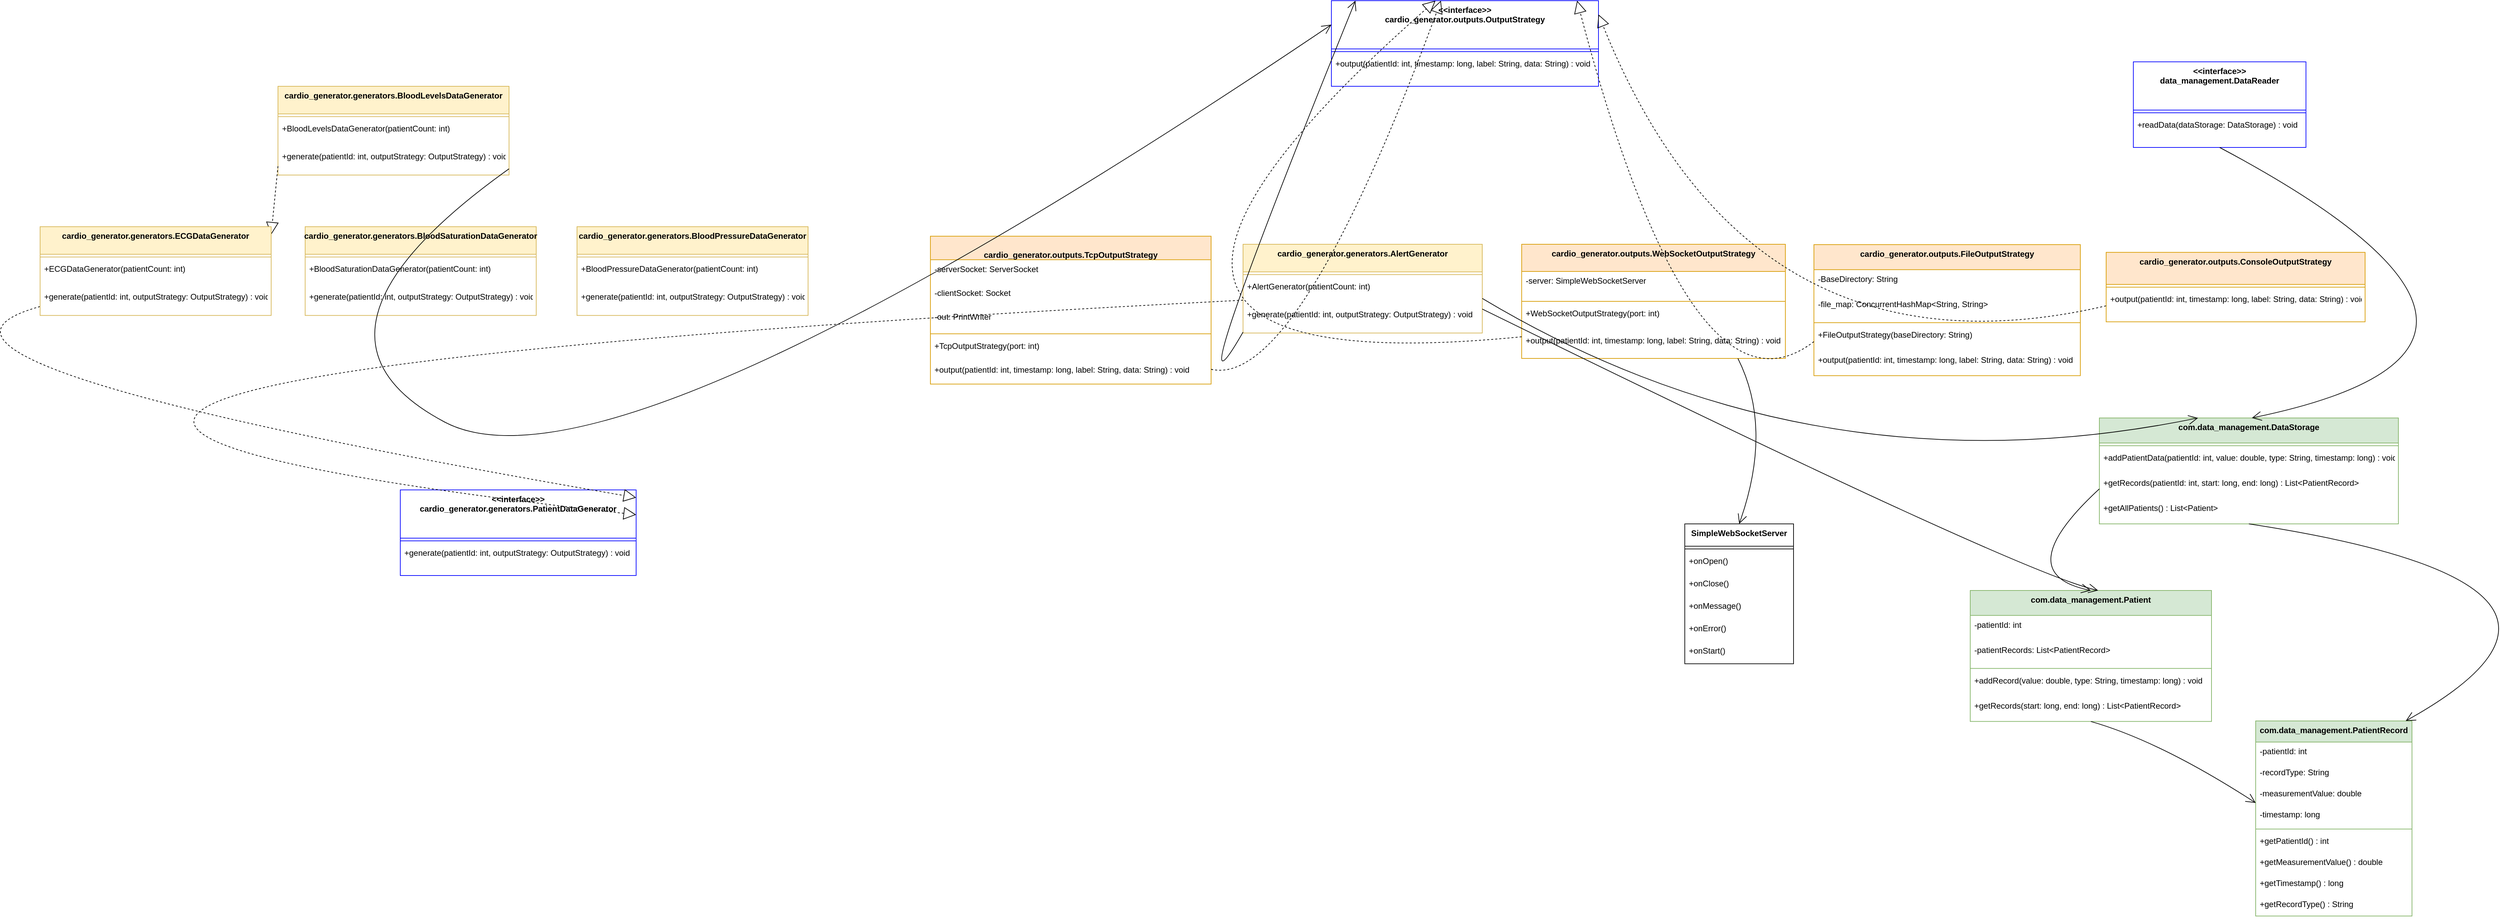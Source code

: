 <mxfile version="26.2.12">
  <diagram name="Pagina-1" id="zcSUiu2_fE6k25y4H4vx">
    <mxGraphModel dx="-1255" dy="2170" grid="1" gridSize="10" guides="1" tooltips="1" connect="1" arrows="1" fold="1" page="1" pageScale="1" pageWidth="827" pageHeight="1169" math="0" shadow="0">
      <root>
        <mxCell id="0" />
        <mxCell id="1" parent="0" />
        <mxCell id="cYGJnqL3JpfNk21TXVrd-518" value="&lt;&lt;interface&gt;&gt;&#xa;cardio_generator.generators.PatientDataGenerator" style="swimlane;fontStyle=1;align=center;verticalAlign=top;childLayout=stackLayout;horizontal=1;startSize=71.0;horizontalStack=0;resizeParent=1;resizeParentMax=0;resizeLast=0;collapsible=0;marginBottom=0;strokeColor=#0000FF;" vertex="1" parent="1">
          <mxGeometry x="3150" y="410" width="347" height="126.0" as="geometry" />
        </mxCell>
        <mxCell id="cYGJnqL3JpfNk21TXVrd-519" style="line;strokeWidth=1;fillColor=none;align=left;verticalAlign=middle;spacingTop=-1;spacingLeft=3;spacingRight=3;rotatable=0;labelPosition=right;points=[];portConstraint=eastwest;strokeColor=inherit;" vertex="1" parent="cYGJnqL3JpfNk21TXVrd-518">
          <mxGeometry y="71.0" width="347" height="8" as="geometry" />
        </mxCell>
        <mxCell id="cYGJnqL3JpfNk21TXVrd-520" value="+generate(patientId: int, outputStrategy: OutputStrategy) : void" style="text;strokeColor=none;fillColor=none;align=left;verticalAlign=top;spacingLeft=4;spacingRight=4;overflow=hidden;rotatable=0;points=[[0,0.5],[1,0.5]];portConstraint=eastwest;" vertex="1" parent="cYGJnqL3JpfNk21TXVrd-518">
          <mxGeometry y="79.0" width="347" height="47" as="geometry" />
        </mxCell>
        <mxCell id="cYGJnqL3JpfNk21TXVrd-521" value="&lt;&lt;interface&gt;&gt;&#xa;cardio_generator.outputs.OutputStrategy" style="swimlane;fontStyle=1;align=center;verticalAlign=top;childLayout=stackLayout;horizontal=1;startSize=71.0;horizontalStack=0;resizeParent=1;resizeParentMax=0;resizeLast=0;collapsible=0;marginBottom=0;strokeColor=#0000FF;" vertex="1" parent="1">
          <mxGeometry x="4520" y="-310" width="393" height="126.0" as="geometry" />
        </mxCell>
        <mxCell id="cYGJnqL3JpfNk21TXVrd-522" style="line;strokeWidth=1;fillColor=none;align=left;verticalAlign=middle;spacingTop=-1;spacingLeft=3;spacingRight=3;rotatable=0;labelPosition=right;points=[];portConstraint=eastwest;strokeColor=inherit;" vertex="1" parent="cYGJnqL3JpfNk21TXVrd-521">
          <mxGeometry y="71.0" width="393" height="8" as="geometry" />
        </mxCell>
        <mxCell id="cYGJnqL3JpfNk21TXVrd-523" value="+output(patientId: int, timestamp: long, label: String, data: String) : void" style="text;strokeColor=none;fillColor=none;align=left;verticalAlign=top;spacingLeft=4;spacingRight=4;overflow=hidden;rotatable=0;points=[[0,0.5],[1,0.5]];portConstraint=eastwest;" vertex="1" parent="cYGJnqL3JpfNk21TXVrd-521">
          <mxGeometry y="79.0" width="393" height="47" as="geometry" />
        </mxCell>
        <mxCell id="cYGJnqL3JpfNk21TXVrd-524" value="&lt;&lt;interface&gt;&gt;&#xa;data_management.DataReader" style="swimlane;fontStyle=1;align=center;verticalAlign=top;childLayout=stackLayout;horizontal=1;startSize=71.0;horizontalStack=0;resizeParent=1;resizeParentMax=0;resizeLast=0;collapsible=0;marginBottom=0;strokeColor=#0000FF;" vertex="1" parent="1">
          <mxGeometry x="5700" y="-220.0" width="254" height="126.0" as="geometry" />
        </mxCell>
        <mxCell id="cYGJnqL3JpfNk21TXVrd-525" style="line;strokeWidth=1;fillColor=none;align=left;verticalAlign=middle;spacingTop=-1;spacingLeft=3;spacingRight=3;rotatable=0;labelPosition=right;points=[];portConstraint=eastwest;strokeColor=inherit;" vertex="1" parent="cYGJnqL3JpfNk21TXVrd-524">
          <mxGeometry y="71.0" width="254" height="8" as="geometry" />
        </mxCell>
        <mxCell id="cYGJnqL3JpfNk21TXVrd-526" value="+readData(dataStorage: DataStorage) : void" style="text;strokeColor=none;fillColor=none;align=left;verticalAlign=top;spacingLeft=4;spacingRight=4;overflow=hidden;rotatable=0;points=[[0,0.5],[1,0.5]];portConstraint=eastwest;" vertex="1" parent="cYGJnqL3JpfNk21TXVrd-524">
          <mxGeometry y="79.0" width="254" height="47" as="geometry" />
        </mxCell>
        <mxCell id="cYGJnqL3JpfNk21TXVrd-527" value="cardio_generator.generators.AlertGenerator" style="swimlane;fontStyle=1;align=center;verticalAlign=top;childLayout=stackLayout;horizontal=1;startSize=40.571;horizontalStack=0;resizeParent=1;resizeParentMax=0;resizeLast=0;collapsible=0;marginBottom=0;fillColor=#fff2cc;strokeColor=#d6b656;" vertex="1" parent="1">
          <mxGeometry x="4390" y="48.53" width="352" height="130.571" as="geometry" />
        </mxCell>
        <mxCell id="cYGJnqL3JpfNk21TXVrd-528" style="line;strokeWidth=1;fillColor=none;align=left;verticalAlign=middle;spacingTop=-1;spacingLeft=3;spacingRight=3;rotatable=0;labelPosition=right;points=[];portConstraint=eastwest;strokeColor=inherit;" vertex="1" parent="cYGJnqL3JpfNk21TXVrd-527">
          <mxGeometry y="40.571" width="352" height="8" as="geometry" />
        </mxCell>
        <mxCell id="cYGJnqL3JpfNk21TXVrd-529" value="+AlertGenerator(patientCount: int)" style="text;strokeColor=none;fillColor=none;align=left;verticalAlign=top;spacingLeft=4;spacingRight=4;overflow=hidden;rotatable=0;points=[[0,0.5],[1,0.5]];portConstraint=eastwest;" vertex="1" parent="cYGJnqL3JpfNk21TXVrd-527">
          <mxGeometry y="48.571" width="352" height="41" as="geometry" />
        </mxCell>
        <mxCell id="cYGJnqL3JpfNk21TXVrd-530" value="+generate(patientId: int, outputStrategy: OutputStrategy) : void" style="text;strokeColor=none;fillColor=none;align=left;verticalAlign=top;spacingLeft=4;spacingRight=4;overflow=hidden;rotatable=0;points=[[0,0.5],[1,0.5]];portConstraint=eastwest;" vertex="1" parent="cYGJnqL3JpfNk21TXVrd-527">
          <mxGeometry y="89.571" width="352" height="41" as="geometry" />
        </mxCell>
        <mxCell id="cYGJnqL3JpfNk21TXVrd-531" value="cardio_generator.generators.BloodPressureDataGenerator" style="swimlane;fontStyle=1;align=center;verticalAlign=top;childLayout=stackLayout;horizontal=1;startSize=40.571;horizontalStack=0;resizeParent=1;resizeParentMax=0;resizeLast=0;collapsible=0;marginBottom=0;fillColor=#fff2cc;strokeColor=#d6b656;" vertex="1" parent="1">
          <mxGeometry x="3410" y="22.63" width="340" height="130.571" as="geometry" />
        </mxCell>
        <mxCell id="cYGJnqL3JpfNk21TXVrd-532" style="line;strokeWidth=1;fillColor=none;align=left;verticalAlign=middle;spacingTop=-1;spacingLeft=3;spacingRight=3;rotatable=0;labelPosition=right;points=[];portConstraint=eastwest;strokeColor=inherit;" vertex="1" parent="cYGJnqL3JpfNk21TXVrd-531">
          <mxGeometry y="40.571" width="340" height="8" as="geometry" />
        </mxCell>
        <mxCell id="cYGJnqL3JpfNk21TXVrd-533" value="+BloodPressureDataGenerator(patientCount: int)" style="text;strokeColor=none;fillColor=none;align=left;verticalAlign=top;spacingLeft=4;spacingRight=4;overflow=hidden;rotatable=0;points=[[0,0.5],[1,0.5]];portConstraint=eastwest;" vertex="1" parent="cYGJnqL3JpfNk21TXVrd-531">
          <mxGeometry y="48.571" width="340" height="41" as="geometry" />
        </mxCell>
        <mxCell id="cYGJnqL3JpfNk21TXVrd-534" value="+generate(patientId: int, outputStrategy: OutputStrategy) : void" style="text;strokeColor=none;fillColor=none;align=left;verticalAlign=top;spacingLeft=4;spacingRight=4;overflow=hidden;rotatable=0;points=[[0,0.5],[1,0.5]];portConstraint=eastwest;" vertex="1" parent="cYGJnqL3JpfNk21TXVrd-531">
          <mxGeometry y="89.571" width="340" height="41" as="geometry" />
        </mxCell>
        <mxCell id="cYGJnqL3JpfNk21TXVrd-535" value="cardio_generator.generators.BloodLevelsDataGenerator" style="swimlane;fontStyle=1;align=center;verticalAlign=top;childLayout=stackLayout;horizontal=1;startSize=40.571;horizontalStack=0;resizeParent=1;resizeParentMax=0;resizeLast=0;collapsible=0;marginBottom=0;fillColor=#fff2cc;strokeColor=#d6b656;" vertex="1" parent="1">
          <mxGeometry x="2970" y="-184" width="340" height="130.571" as="geometry" />
        </mxCell>
        <mxCell id="cYGJnqL3JpfNk21TXVrd-536" style="line;strokeWidth=1;fillColor=none;align=left;verticalAlign=middle;spacingTop=-1;spacingLeft=3;spacingRight=3;rotatable=0;labelPosition=right;points=[];portConstraint=eastwest;strokeColor=inherit;" vertex="1" parent="cYGJnqL3JpfNk21TXVrd-535">
          <mxGeometry y="40.571" width="340" height="8" as="geometry" />
        </mxCell>
        <mxCell id="cYGJnqL3JpfNk21TXVrd-537" value="+BloodLevelsDataGenerator(patientCount: int)" style="text;strokeColor=none;fillColor=none;align=left;verticalAlign=top;spacingLeft=4;spacingRight=4;overflow=hidden;rotatable=0;points=[[0,0.5],[1,0.5]];portConstraint=eastwest;" vertex="1" parent="cYGJnqL3JpfNk21TXVrd-535">
          <mxGeometry y="48.571" width="340" height="41" as="geometry" />
        </mxCell>
        <mxCell id="cYGJnqL3JpfNk21TXVrd-538" value="+generate(patientId: int, outputStrategy: OutputStrategy) : void" style="text;strokeColor=none;fillColor=none;align=left;verticalAlign=top;spacingLeft=4;spacingRight=4;overflow=hidden;rotatable=0;points=[[0,0.5],[1,0.5]];portConstraint=eastwest;" vertex="1" parent="cYGJnqL3JpfNk21TXVrd-535">
          <mxGeometry y="89.571" width="340" height="41" as="geometry" />
        </mxCell>
        <mxCell id="cYGJnqL3JpfNk21TXVrd-539" value="cardio_generator.generators.BloodSaturationDataGenerator" style="swimlane;fontStyle=1;align=center;verticalAlign=top;childLayout=stackLayout;horizontal=1;startSize=40.571;horizontalStack=0;resizeParent=1;resizeParentMax=0;resizeLast=0;collapsible=0;marginBottom=0;fillColor=#fff2cc;strokeColor=#d6b656;" vertex="1" parent="1">
          <mxGeometry x="3010" y="22.63" width="340" height="130.571" as="geometry" />
        </mxCell>
        <mxCell id="cYGJnqL3JpfNk21TXVrd-540" style="line;strokeWidth=1;fillColor=none;align=left;verticalAlign=middle;spacingTop=-1;spacingLeft=3;spacingRight=3;rotatable=0;labelPosition=right;points=[];portConstraint=eastwest;strokeColor=inherit;" vertex="1" parent="cYGJnqL3JpfNk21TXVrd-539">
          <mxGeometry y="40.571" width="340" height="8" as="geometry" />
        </mxCell>
        <mxCell id="cYGJnqL3JpfNk21TXVrd-541" value="+BloodSaturationDataGenerator(patientCount: int)" style="text;strokeColor=none;fillColor=none;align=left;verticalAlign=top;spacingLeft=4;spacingRight=4;overflow=hidden;rotatable=0;points=[[0,0.5],[1,0.5]];portConstraint=eastwest;" vertex="1" parent="cYGJnqL3JpfNk21TXVrd-539">
          <mxGeometry y="48.571" width="340" height="41" as="geometry" />
        </mxCell>
        <mxCell id="cYGJnqL3JpfNk21TXVrd-542" value="+generate(patientId: int, outputStrategy: OutputStrategy) : void" style="text;strokeColor=none;fillColor=none;align=left;verticalAlign=top;spacingLeft=4;spacingRight=4;overflow=hidden;rotatable=0;points=[[0,0.5],[1,0.5]];portConstraint=eastwest;" vertex="1" parent="cYGJnqL3JpfNk21TXVrd-539">
          <mxGeometry y="89.571" width="340" height="41" as="geometry" />
        </mxCell>
        <mxCell id="cYGJnqL3JpfNk21TXVrd-547" value="cardio_generator.outputs.ConsoleOutputStrategy" style="swimlane;fontStyle=1;align=center;verticalAlign=top;childLayout=stackLayout;horizontal=1;startSize=47.2;horizontalStack=0;resizeParent=1;resizeParentMax=0;resizeLast=0;collapsible=0;marginBottom=0;fillColor=#ffe6cc;strokeColor=#d79b00;" vertex="1" parent="1">
          <mxGeometry x="5660" y="60.37" width="381" height="102.2" as="geometry" />
        </mxCell>
        <mxCell id="cYGJnqL3JpfNk21TXVrd-548" style="line;strokeWidth=1;fillColor=none;align=left;verticalAlign=middle;spacingTop=-1;spacingLeft=3;spacingRight=3;rotatable=0;labelPosition=right;points=[];portConstraint=eastwest;strokeColor=inherit;" vertex="1" parent="cYGJnqL3JpfNk21TXVrd-547">
          <mxGeometry y="47.2" width="381" height="8" as="geometry" />
        </mxCell>
        <mxCell id="cYGJnqL3JpfNk21TXVrd-549" value="+output(patientId: int, timestamp: long, label: String, data: String) : void" style="text;strokeColor=none;fillColor=none;align=left;verticalAlign=top;spacingLeft=4;spacingRight=4;overflow=hidden;rotatable=0;points=[[0,0.5],[1,0.5]];portConstraint=eastwest;" vertex="1" parent="cYGJnqL3JpfNk21TXVrd-547">
          <mxGeometry y="55.2" width="381" height="47" as="geometry" />
        </mxCell>
        <mxCell id="cYGJnqL3JpfNk21TXVrd-550" value="cardio_generator.outputs.FileOutputStrategy" style="swimlane;fontStyle=1;align=center;verticalAlign=top;childLayout=stackLayout;horizontal=1;startSize=36.8;horizontalStack=0;resizeParent=1;resizeParentMax=0;resizeLast=0;collapsible=0;marginBottom=0;fillColor=#ffe6cc;strokeColor=#d79b00;" vertex="1" parent="1">
          <mxGeometry x="5230" y="49.06" width="392" height="192.8" as="geometry" />
        </mxCell>
        <mxCell id="cYGJnqL3JpfNk21TXVrd-551" value="-BaseDirectory: String" style="text;strokeColor=none;fillColor=none;align=left;verticalAlign=top;spacingLeft=4;spacingRight=4;overflow=hidden;rotatable=0;points=[[0,0.5],[1,0.5]];portConstraint=eastwest;" vertex="1" parent="cYGJnqL3JpfNk21TXVrd-550">
          <mxGeometry y="36.8" width="392" height="37" as="geometry" />
        </mxCell>
        <mxCell id="cYGJnqL3JpfNk21TXVrd-552" value="-file_map: ConcurrentHashMap&lt;String, String&gt;" style="text;strokeColor=none;fillColor=none;align=left;verticalAlign=top;spacingLeft=4;spacingRight=4;overflow=hidden;rotatable=0;points=[[0,0.5],[1,0.5]];portConstraint=eastwest;" vertex="1" parent="cYGJnqL3JpfNk21TXVrd-550">
          <mxGeometry y="73.8" width="392" height="37" as="geometry" />
        </mxCell>
        <mxCell id="cYGJnqL3JpfNk21TXVrd-553" style="line;strokeWidth=1;fillColor=none;align=left;verticalAlign=middle;spacingTop=-1;spacingLeft=3;spacingRight=3;rotatable=0;labelPosition=right;points=[];portConstraint=eastwest;strokeColor=inherit;" vertex="1" parent="cYGJnqL3JpfNk21TXVrd-550">
          <mxGeometry y="110.8" width="392" height="8" as="geometry" />
        </mxCell>
        <mxCell id="cYGJnqL3JpfNk21TXVrd-554" value="+FileOutputStrategy(baseDirectory: String)" style="text;strokeColor=none;fillColor=none;align=left;verticalAlign=top;spacingLeft=4;spacingRight=4;overflow=hidden;rotatable=0;points=[[0,0.5],[1,0.5]];portConstraint=eastwest;" vertex="1" parent="cYGJnqL3JpfNk21TXVrd-550">
          <mxGeometry y="118.8" width="392" height="37" as="geometry" />
        </mxCell>
        <mxCell id="cYGJnqL3JpfNk21TXVrd-555" value="+output(patientId: int, timestamp: long, label: String, data: String) : void" style="text;strokeColor=none;fillColor=none;align=left;verticalAlign=top;spacingLeft=4;spacingRight=4;overflow=hidden;rotatable=0;points=[[0,0.5],[1,0.5]];portConstraint=eastwest;" vertex="1" parent="cYGJnqL3JpfNk21TXVrd-550">
          <mxGeometry y="155.8" width="392" height="37" as="geometry" />
        </mxCell>
        <mxCell id="cYGJnqL3JpfNk21TXVrd-556" value="&#xa;cardio_generator.outputs.TcpOutputStrategy" style="swimlane;fontStyle=1;align=center;verticalAlign=top;childLayout=stackLayout;horizontal=1;startSize=34.667;horizontalStack=0;resizeParent=1;resizeParentMax=0;resizeLast=0;collapsible=0;marginBottom=0;fillColor=#ffe6cc;strokeColor=#d79b00;" vertex="1" parent="1">
          <mxGeometry x="3930" y="36.63" width="413" height="217.667" as="geometry" />
        </mxCell>
        <mxCell id="cYGJnqL3JpfNk21TXVrd-557" value="-serverSocket: ServerSocket" style="text;strokeColor=none;fillColor=none;align=left;verticalAlign=top;spacingLeft=4;spacingRight=4;overflow=hidden;rotatable=0;points=[[0,0.5],[1,0.5]];portConstraint=eastwest;" vertex="1" parent="cYGJnqL3JpfNk21TXVrd-556">
          <mxGeometry y="34.667" width="413" height="35" as="geometry" />
        </mxCell>
        <mxCell id="cYGJnqL3JpfNk21TXVrd-558" value="-clientSocket: Socket" style="text;strokeColor=none;fillColor=none;align=left;verticalAlign=top;spacingLeft=4;spacingRight=4;overflow=hidden;rotatable=0;points=[[0,0.5],[1,0.5]];portConstraint=eastwest;" vertex="1" parent="cYGJnqL3JpfNk21TXVrd-556">
          <mxGeometry y="69.667" width="413" height="35" as="geometry" />
        </mxCell>
        <mxCell id="cYGJnqL3JpfNk21TXVrd-559" value="-out: PrintWriter" style="text;strokeColor=none;fillColor=none;align=left;verticalAlign=top;spacingLeft=4;spacingRight=4;overflow=hidden;rotatable=0;points=[[0,0.5],[1,0.5]];portConstraint=eastwest;" vertex="1" parent="cYGJnqL3JpfNk21TXVrd-556">
          <mxGeometry y="104.667" width="413" height="35" as="geometry" />
        </mxCell>
        <mxCell id="cYGJnqL3JpfNk21TXVrd-560" style="line;strokeWidth=1;fillColor=none;align=left;verticalAlign=middle;spacingTop=-1;spacingLeft=3;spacingRight=3;rotatable=0;labelPosition=right;points=[];portConstraint=eastwest;strokeColor=inherit;" vertex="1" parent="cYGJnqL3JpfNk21TXVrd-556">
          <mxGeometry y="139.667" width="413" height="8" as="geometry" />
        </mxCell>
        <mxCell id="cYGJnqL3JpfNk21TXVrd-561" value="+TcpOutputStrategy(port: int)" style="text;strokeColor=none;fillColor=none;align=left;verticalAlign=top;spacingLeft=4;spacingRight=4;overflow=hidden;rotatable=0;points=[[0,0.5],[1,0.5]];portConstraint=eastwest;" vertex="1" parent="cYGJnqL3JpfNk21TXVrd-556">
          <mxGeometry y="147.667" width="413" height="35" as="geometry" />
        </mxCell>
        <mxCell id="cYGJnqL3JpfNk21TXVrd-562" value="+output(patientId: int, timestamp: long, label: String, data: String) : void" style="text;strokeColor=none;fillColor=none;align=left;verticalAlign=top;spacingLeft=4;spacingRight=4;overflow=hidden;rotatable=0;points=[[0,0.5],[1,0.5]];portConstraint=eastwest;" vertex="1" parent="cYGJnqL3JpfNk21TXVrd-556">
          <mxGeometry y="182.667" width="413" height="35" as="geometry" />
        </mxCell>
        <mxCell id="cYGJnqL3JpfNk21TXVrd-563" value="cardio_generator.outputs.WebSocketOutputStrategy" style="swimlane;fontStyle=1;align=center;verticalAlign=top;childLayout=stackLayout;horizontal=1;startSize=40.0;horizontalStack=0;resizeParent=1;resizeParentMax=0;resizeLast=0;collapsible=0;marginBottom=0;fillColor=#ffe6cc;strokeColor=#d79b00;" vertex="1" parent="1">
          <mxGeometry x="4800" y="48.53" width="388" height="168.0" as="geometry" />
        </mxCell>
        <mxCell id="cYGJnqL3JpfNk21TXVrd-564" value="-server: SimpleWebSocketServer" style="text;strokeColor=none;fillColor=none;align=left;verticalAlign=top;spacingLeft=4;spacingRight=4;overflow=hidden;rotatable=0;points=[[0,0.5],[1,0.5]];portConstraint=eastwest;" vertex="1" parent="cYGJnqL3JpfNk21TXVrd-563">
          <mxGeometry y="40.0" width="388" height="40" as="geometry" />
        </mxCell>
        <mxCell id="cYGJnqL3JpfNk21TXVrd-565" style="line;strokeWidth=1;fillColor=none;align=left;verticalAlign=middle;spacingTop=-1;spacingLeft=3;spacingRight=3;rotatable=0;labelPosition=right;points=[];portConstraint=eastwest;strokeColor=inherit;" vertex="1" parent="cYGJnqL3JpfNk21TXVrd-563">
          <mxGeometry y="80.0" width="388" height="8" as="geometry" />
        </mxCell>
        <mxCell id="cYGJnqL3JpfNk21TXVrd-566" value="+WebSocketOutputStrategy(port: int)" style="text;strokeColor=none;fillColor=none;align=left;verticalAlign=top;spacingLeft=4;spacingRight=4;overflow=hidden;rotatable=0;points=[[0,0.5],[1,0.5]];portConstraint=eastwest;" vertex="1" parent="cYGJnqL3JpfNk21TXVrd-563">
          <mxGeometry y="88.0" width="388" height="40" as="geometry" />
        </mxCell>
        <mxCell id="cYGJnqL3JpfNk21TXVrd-567" value="+output(patientId: int, timestamp: long, label: String, data: String) : void" style="text;strokeColor=none;fillColor=none;align=left;verticalAlign=top;spacingLeft=4;spacingRight=4;overflow=hidden;rotatable=0;points=[[0,0.5],[1,0.5]];portConstraint=eastwest;" vertex="1" parent="cYGJnqL3JpfNk21TXVrd-563">
          <mxGeometry y="128.0" width="388" height="40" as="geometry" />
        </mxCell>
        <mxCell id="cYGJnqL3JpfNk21TXVrd-568" value="SimpleWebSocketServer" style="swimlane;fontStyle=1;align=center;verticalAlign=top;childLayout=stackLayout;horizontal=1;startSize=32.923;horizontalStack=0;resizeParent=1;resizeParentMax=0;resizeLast=0;collapsible=0;marginBottom=0;" vertex="1" parent="1">
          <mxGeometry x="5040" y="460" width="160" height="205.923" as="geometry" />
        </mxCell>
        <mxCell id="cYGJnqL3JpfNk21TXVrd-569" style="line;strokeWidth=1;fillColor=none;align=left;verticalAlign=middle;spacingTop=-1;spacingLeft=3;spacingRight=3;rotatable=0;labelPosition=right;points=[];portConstraint=eastwest;strokeColor=inherit;" vertex="1" parent="cYGJnqL3JpfNk21TXVrd-568">
          <mxGeometry y="32.923" width="160" height="8" as="geometry" />
        </mxCell>
        <mxCell id="cYGJnqL3JpfNk21TXVrd-570" value="+onOpen()" style="text;strokeColor=none;fillColor=none;align=left;verticalAlign=top;spacingLeft=4;spacingRight=4;overflow=hidden;rotatable=0;points=[[0,0.5],[1,0.5]];portConstraint=eastwest;" vertex="1" parent="cYGJnqL3JpfNk21TXVrd-568">
          <mxGeometry y="40.923" width="160" height="33" as="geometry" />
        </mxCell>
        <mxCell id="cYGJnqL3JpfNk21TXVrd-571" value="+onClose()" style="text;strokeColor=none;fillColor=none;align=left;verticalAlign=top;spacingLeft=4;spacingRight=4;overflow=hidden;rotatable=0;points=[[0,0.5],[1,0.5]];portConstraint=eastwest;" vertex="1" parent="cYGJnqL3JpfNk21TXVrd-568">
          <mxGeometry y="73.923" width="160" height="33" as="geometry" />
        </mxCell>
        <mxCell id="cYGJnqL3JpfNk21TXVrd-572" value="+onMessage()" style="text;strokeColor=none;fillColor=none;align=left;verticalAlign=top;spacingLeft=4;spacingRight=4;overflow=hidden;rotatable=0;points=[[0,0.5],[1,0.5]];portConstraint=eastwest;" vertex="1" parent="cYGJnqL3JpfNk21TXVrd-568">
          <mxGeometry y="106.923" width="160" height="33" as="geometry" />
        </mxCell>
        <mxCell id="cYGJnqL3JpfNk21TXVrd-573" value="+onError()" style="text;strokeColor=none;fillColor=none;align=left;verticalAlign=top;spacingLeft=4;spacingRight=4;overflow=hidden;rotatable=0;points=[[0,0.5],[1,0.5]];portConstraint=eastwest;" vertex="1" parent="cYGJnqL3JpfNk21TXVrd-568">
          <mxGeometry y="139.923" width="160" height="33" as="geometry" />
        </mxCell>
        <mxCell id="cYGJnqL3JpfNk21TXVrd-574" value="+onStart()" style="text;strokeColor=none;fillColor=none;align=left;verticalAlign=top;spacingLeft=4;spacingRight=4;overflow=hidden;rotatable=0;points=[[0,0.5],[1,0.5]];portConstraint=eastwest;" vertex="1" parent="cYGJnqL3JpfNk21TXVrd-568">
          <mxGeometry y="172.923" width="160" height="33" as="geometry" />
        </mxCell>
        <mxCell id="cYGJnqL3JpfNk21TXVrd-575" value="com.data_management.DataStorage" style="swimlane;fontStyle=1;align=center;verticalAlign=top;childLayout=stackLayout;horizontal=1;startSize=36.889;horizontalStack=0;resizeParent=1;resizeParentMax=0;resizeLast=0;collapsible=0;marginBottom=0;fillColor=#d5e8d4;strokeColor=#82b366;" vertex="1" parent="1">
          <mxGeometry x="5650" y="304.11" width="440" height="155.889" as="geometry" />
        </mxCell>
        <mxCell id="cYGJnqL3JpfNk21TXVrd-576" style="line;strokeWidth=1;fillColor=none;align=left;verticalAlign=middle;spacingTop=-1;spacingLeft=3;spacingRight=3;rotatable=0;labelPosition=right;points=[];portConstraint=eastwest;strokeColor=inherit;" vertex="1" parent="cYGJnqL3JpfNk21TXVrd-575">
          <mxGeometry y="36.889" width="440" height="8" as="geometry" />
        </mxCell>
        <mxCell id="cYGJnqL3JpfNk21TXVrd-577" value="+addPatientData(patientId: int, value: double, type: String, timestamp: long) : void" style="text;strokeColor=none;fillColor=none;align=left;verticalAlign=top;spacingLeft=4;spacingRight=4;overflow=hidden;rotatable=0;points=[[0,0.5],[1,0.5]];portConstraint=eastwest;" vertex="1" parent="cYGJnqL3JpfNk21TXVrd-575">
          <mxGeometry y="44.889" width="440" height="37" as="geometry" />
        </mxCell>
        <mxCell id="cYGJnqL3JpfNk21TXVrd-578" value="+getRecords(patientId: int, start: long, end: long) : List&lt;PatientRecord&gt;" style="text;strokeColor=none;fillColor=none;align=left;verticalAlign=top;spacingLeft=4;spacingRight=4;overflow=hidden;rotatable=0;points=[[0,0.5],[1,0.5]];portConstraint=eastwest;" vertex="1" parent="cYGJnqL3JpfNk21TXVrd-575">
          <mxGeometry y="81.889" width="440" height="37" as="geometry" />
        </mxCell>
        <mxCell id="cYGJnqL3JpfNk21TXVrd-579" value="+getAllPatients() : List&lt;Patient&gt;" style="text;strokeColor=none;fillColor=none;align=left;verticalAlign=top;spacingLeft=4;spacingRight=4;overflow=hidden;rotatable=0;points=[[0,0.5],[1,0.5]];portConstraint=eastwest;" vertex="1" parent="cYGJnqL3JpfNk21TXVrd-575">
          <mxGeometry y="118.889" width="440" height="37" as="geometry" />
        </mxCell>
        <mxCell id="cYGJnqL3JpfNk21TXVrd-580" value="com.data_management.Patient" style="swimlane;fontStyle=1;align=center;verticalAlign=top;childLayout=stackLayout;horizontal=1;startSize=36.8;horizontalStack=0;resizeParent=1;resizeParentMax=0;resizeLast=0;collapsible=0;marginBottom=0;fillColor=#d5e8d4;strokeColor=#82b366;" vertex="1" parent="1">
          <mxGeometry x="5460" y="558" width="355" height="192.8" as="geometry" />
        </mxCell>
        <mxCell id="cYGJnqL3JpfNk21TXVrd-581" value="-patientId: int" style="text;strokeColor=none;fillColor=none;align=left;verticalAlign=top;spacingLeft=4;spacingRight=4;overflow=hidden;rotatable=0;points=[[0,0.5],[1,0.5]];portConstraint=eastwest;" vertex="1" parent="cYGJnqL3JpfNk21TXVrd-580">
          <mxGeometry y="36.8" width="355" height="37" as="geometry" />
        </mxCell>
        <mxCell id="cYGJnqL3JpfNk21TXVrd-582" value="-patientRecords: List&lt;PatientRecord&gt;" style="text;strokeColor=none;fillColor=none;align=left;verticalAlign=top;spacingLeft=4;spacingRight=4;overflow=hidden;rotatable=0;points=[[0,0.5],[1,0.5]];portConstraint=eastwest;" vertex="1" parent="cYGJnqL3JpfNk21TXVrd-580">
          <mxGeometry y="73.8" width="355" height="37" as="geometry" />
        </mxCell>
        <mxCell id="cYGJnqL3JpfNk21TXVrd-583" style="line;strokeWidth=1;fillColor=none;align=left;verticalAlign=middle;spacingTop=-1;spacingLeft=3;spacingRight=3;rotatable=0;labelPosition=right;points=[];portConstraint=eastwest;strokeColor=inherit;" vertex="1" parent="cYGJnqL3JpfNk21TXVrd-580">
          <mxGeometry y="110.8" width="355" height="8" as="geometry" />
        </mxCell>
        <mxCell id="cYGJnqL3JpfNk21TXVrd-584" value="+addRecord(value: double, type: String, timestamp: long) : void" style="text;strokeColor=none;fillColor=none;align=left;verticalAlign=top;spacingLeft=4;spacingRight=4;overflow=hidden;rotatable=0;points=[[0,0.5],[1,0.5]];portConstraint=eastwest;" vertex="1" parent="cYGJnqL3JpfNk21TXVrd-580">
          <mxGeometry y="118.8" width="355" height="37" as="geometry" />
        </mxCell>
        <mxCell id="cYGJnqL3JpfNk21TXVrd-585" value="+getRecords(start: long, end: long) : List&lt;PatientRecord&gt;" style="text;strokeColor=none;fillColor=none;align=left;verticalAlign=top;spacingLeft=4;spacingRight=4;overflow=hidden;rotatable=0;points=[[0,0.5],[1,0.5]];portConstraint=eastwest;" vertex="1" parent="cYGJnqL3JpfNk21TXVrd-580">
          <mxGeometry y="155.8" width="355" height="37" as="geometry" />
        </mxCell>
        <mxCell id="cYGJnqL3JpfNk21TXVrd-586" value="com.data_management.PatientRecord" style="swimlane;fontStyle=1;align=center;verticalAlign=top;childLayout=stackLayout;horizontal=1;startSize=31.111;horizontalStack=0;resizeParent=1;resizeParentMax=0;resizeLast=0;collapsible=0;marginBottom=0;fillColor=#d5e8d4;strokeColor=#82b366;" vertex="1" parent="1">
          <mxGeometry x="5880" y="750" width="230" height="287.111" as="geometry" />
        </mxCell>
        <mxCell id="cYGJnqL3JpfNk21TXVrd-587" value="-patientId: int" style="text;strokeColor=none;fillColor=none;align=left;verticalAlign=top;spacingLeft=4;spacingRight=4;overflow=hidden;rotatable=0;points=[[0,0.5],[1,0.5]];portConstraint=eastwest;" vertex="1" parent="cYGJnqL3JpfNk21TXVrd-586">
          <mxGeometry y="31.111" width="230" height="31" as="geometry" />
        </mxCell>
        <mxCell id="cYGJnqL3JpfNk21TXVrd-588" value="-recordType: String" style="text;strokeColor=none;fillColor=none;align=left;verticalAlign=top;spacingLeft=4;spacingRight=4;overflow=hidden;rotatable=0;points=[[0,0.5],[1,0.5]];portConstraint=eastwest;" vertex="1" parent="cYGJnqL3JpfNk21TXVrd-586">
          <mxGeometry y="62.111" width="230" height="31" as="geometry" />
        </mxCell>
        <mxCell id="cYGJnqL3JpfNk21TXVrd-589" value="-measurementValue: double" style="text;strokeColor=none;fillColor=none;align=left;verticalAlign=top;spacingLeft=4;spacingRight=4;overflow=hidden;rotatable=0;points=[[0,0.5],[1,0.5]];portConstraint=eastwest;" vertex="1" parent="cYGJnqL3JpfNk21TXVrd-586">
          <mxGeometry y="93.111" width="230" height="31" as="geometry" />
        </mxCell>
        <mxCell id="cYGJnqL3JpfNk21TXVrd-590" value="-timestamp: long" style="text;strokeColor=none;fillColor=none;align=left;verticalAlign=top;spacingLeft=4;spacingRight=4;overflow=hidden;rotatable=0;points=[[0,0.5],[1,0.5]];portConstraint=eastwest;" vertex="1" parent="cYGJnqL3JpfNk21TXVrd-586">
          <mxGeometry y="124.111" width="230" height="31" as="geometry" />
        </mxCell>
        <mxCell id="cYGJnqL3JpfNk21TXVrd-591" style="line;strokeWidth=1;fillColor=none;align=left;verticalAlign=middle;spacingTop=-1;spacingLeft=3;spacingRight=3;rotatable=0;labelPosition=right;points=[];portConstraint=eastwest;strokeColor=inherit;" vertex="1" parent="cYGJnqL3JpfNk21TXVrd-586">
          <mxGeometry y="155.111" width="230" height="8" as="geometry" />
        </mxCell>
        <mxCell id="cYGJnqL3JpfNk21TXVrd-592" value="+getPatientId() : int" style="text;strokeColor=none;fillColor=none;align=left;verticalAlign=top;spacingLeft=4;spacingRight=4;overflow=hidden;rotatable=0;points=[[0,0.5],[1,0.5]];portConstraint=eastwest;" vertex="1" parent="cYGJnqL3JpfNk21TXVrd-586">
          <mxGeometry y="163.111" width="230" height="31" as="geometry" />
        </mxCell>
        <mxCell id="cYGJnqL3JpfNk21TXVrd-593" value="+getMeasurementValue() : double" style="text;strokeColor=none;fillColor=none;align=left;verticalAlign=top;spacingLeft=4;spacingRight=4;overflow=hidden;rotatable=0;points=[[0,0.5],[1,0.5]];portConstraint=eastwest;" vertex="1" parent="cYGJnqL3JpfNk21TXVrd-586">
          <mxGeometry y="194.111" width="230" height="31" as="geometry" />
        </mxCell>
        <mxCell id="cYGJnqL3JpfNk21TXVrd-594" value="+getTimestamp() : long" style="text;strokeColor=none;fillColor=none;align=left;verticalAlign=top;spacingLeft=4;spacingRight=4;overflow=hidden;rotatable=0;points=[[0,0.5],[1,0.5]];portConstraint=eastwest;" vertex="1" parent="cYGJnqL3JpfNk21TXVrd-586">
          <mxGeometry y="225.111" width="230" height="31" as="geometry" />
        </mxCell>
        <mxCell id="cYGJnqL3JpfNk21TXVrd-595" value="+getRecordType() : String" style="text;strokeColor=none;fillColor=none;align=left;verticalAlign=top;spacingLeft=4;spacingRight=4;overflow=hidden;rotatable=0;points=[[0,0.5],[1,0.5]];portConstraint=eastwest;" vertex="1" parent="cYGJnqL3JpfNk21TXVrd-586">
          <mxGeometry y="256.111" width="230" height="31" as="geometry" />
        </mxCell>
        <mxCell id="cYGJnqL3JpfNk21TXVrd-596" value="" style="curved=1;dashed=1;startArrow=none;endArrow=block;endSize=16;endFill=0;exitX=0;exitY=0.63;entryX=1;entryY=0.29;rounded=0;" edge="1" parent="1" source="cYGJnqL3JpfNk21TXVrd-527" target="cYGJnqL3JpfNk21TXVrd-518">
          <mxGeometry relative="1" as="geometry">
            <Array as="points">
              <mxPoint x="1858" y="261" />
            </Array>
          </mxGeometry>
        </mxCell>
        <mxCell id="cYGJnqL3JpfNk21TXVrd-598" value="" style="curved=1;dashed=1;startArrow=none;endArrow=block;endSize=16;endFill=0;exitX=0;exitY=0.9;entryX=1;entryY=0.09;rounded=0;" edge="1" parent="1" source="cYGJnqL3JpfNk21TXVrd-543" target="cYGJnqL3JpfNk21TXVrd-518">
          <mxGeometry relative="1" as="geometry">
            <Array as="points">
              <mxPoint x="2330" y="220" />
            </Array>
          </mxGeometry>
        </mxCell>
        <mxCell id="cYGJnqL3JpfNk21TXVrd-601" value="" style="curved=1;dashed=1;startArrow=none;endArrow=block;endSize=16;endFill=0;exitX=0;exitY=0.77;entryX=1;entryY=0.16;rounded=0;" edge="1" parent="1" source="cYGJnqL3JpfNk21TXVrd-547" target="cYGJnqL3JpfNk21TXVrd-521">
          <mxGeometry relative="1" as="geometry">
            <Array as="points">
              <mxPoint x="5135" y="261" />
            </Array>
          </mxGeometry>
        </mxCell>
        <mxCell id="cYGJnqL3JpfNk21TXVrd-602" value="" style="curved=1;dashed=1;startArrow=none;endArrow=block;endSize=16;endFill=0;exitX=0;exitY=0.74;entryX=0.92;entryY=0;rounded=0;" edge="1" parent="1" source="cYGJnqL3JpfNk21TXVrd-550" target="cYGJnqL3JpfNk21TXVrd-521">
          <mxGeometry relative="1" as="geometry">
            <Array as="points">
              <mxPoint x="5050" y="330" />
            </Array>
          </mxGeometry>
        </mxCell>
        <mxCell id="cYGJnqL3JpfNk21TXVrd-603" value="" style="curved=1;dashed=1;startArrow=none;endArrow=block;endSize=16;endFill=0;exitX=1;exitY=0.9;entryX=0.41;entryY=0;rounded=0;" edge="1" parent="1" source="cYGJnqL3JpfNk21TXVrd-556" target="cYGJnqL3JpfNk21TXVrd-521">
          <mxGeometry relative="1" as="geometry">
            <Array as="points">
              <mxPoint x="4470" y="261" />
            </Array>
          </mxGeometry>
        </mxCell>
        <mxCell id="cYGJnqL3JpfNk21TXVrd-604" value="" style="curved=1;dashed=1;startArrow=none;endArrow=block;endSize=16;endFill=0;exitX=0;exitY=0.81;entryX=0.39;entryY=0;rounded=0;" edge="1" parent="1" source="cYGJnqL3JpfNk21TXVrd-563" target="cYGJnqL3JpfNk21TXVrd-521">
          <mxGeometry relative="1" as="geometry">
            <Array as="points">
              <mxPoint x="4025" y="261" />
            </Array>
          </mxGeometry>
        </mxCell>
        <mxCell id="cYGJnqL3JpfNk21TXVrd-605" value="" style="curved=1;startArrow=none;endArrow=open;endSize=12;exitX=0.5;exitY=1;entryX=0.51;entryY=0;rounded=0;" edge="1" parent="1" source="cYGJnqL3JpfNk21TXVrd-524" target="cYGJnqL3JpfNk21TXVrd-575">
          <mxGeometry relative="1" as="geometry">
            <Array as="points">
              <mxPoint x="6380" y="200" />
            </Array>
          </mxGeometry>
        </mxCell>
        <mxCell id="cYGJnqL3JpfNk21TXVrd-606" value="" style="curved=1;startArrow=none;endArrow=open;endSize=12;exitX=0;exitY=0.99;entryX=0.09;entryY=0;rounded=0;" edge="1" parent="1" source="cYGJnqL3JpfNk21TXVrd-527" target="cYGJnqL3JpfNk21TXVrd-521">
          <mxGeometry relative="1" as="geometry">
            <Array as="points">
              <mxPoint x="4280" y="370" />
            </Array>
          </mxGeometry>
        </mxCell>
        <mxCell id="cYGJnqL3JpfNk21TXVrd-607" value="" style="curved=1;startArrow=none;endArrow=open;endSize=12;exitX=1;exitY=0.61;entryX=0.33;entryY=0;rounded=0;" edge="1" parent="1" source="cYGJnqL3JpfNk21TXVrd-527" target="cYGJnqL3JpfNk21TXVrd-575">
          <mxGeometry relative="1" as="geometry">
            <Array as="points">
              <mxPoint x="5230" y="420" />
            </Array>
          </mxGeometry>
        </mxCell>
        <mxCell id="cYGJnqL3JpfNk21TXVrd-608" value="" style="curved=1;startArrow=none;endArrow=open;endSize=12;exitX=1;exitY=0.73;entryX=0.53;entryY=0;rounded=0;" edge="1" parent="1" source="cYGJnqL3JpfNk21TXVrd-527" target="cYGJnqL3JpfNk21TXVrd-580">
          <mxGeometry relative="1" as="geometry">
            <Array as="points">
              <mxPoint x="5535" y="533" />
            </Array>
          </mxGeometry>
        </mxCell>
        <mxCell id="cYGJnqL3JpfNk21TXVrd-609" value="" style="curved=1;startArrow=none;endArrow=open;endSize=12;exitX=0;exitY=0.67;entryX=0.5;entryY=0;rounded=0;" edge="1" parent="1" source="cYGJnqL3JpfNk21TXVrd-575" target="cYGJnqL3JpfNk21TXVrd-580">
          <mxGeometry relative="1" as="geometry">
            <Array as="points">
              <mxPoint x="5515" y="533" />
            </Array>
          </mxGeometry>
        </mxCell>
        <mxCell id="cYGJnqL3JpfNk21TXVrd-610" value="" style="curved=1;startArrow=none;endArrow=open;endSize=12;exitX=0.5;exitY=1;entryX=0.96;entryY=0;rounded=0;" edge="1" parent="1" source="cYGJnqL3JpfNk21TXVrd-575" target="cYGJnqL3JpfNk21TXVrd-586">
          <mxGeometry relative="1" as="geometry">
            <Array as="points">
              <mxPoint x="6460" y="550" />
            </Array>
          </mxGeometry>
        </mxCell>
        <mxCell id="cYGJnqL3JpfNk21TXVrd-611" value="" style="curved=1;startArrow=none;endArrow=open;endSize=12;exitX=0.5;exitY=1;entryX=0;entryY=0.42;rounded=0;" edge="1" parent="1" source="cYGJnqL3JpfNk21TXVrd-580" target="cYGJnqL3JpfNk21TXVrd-586">
          <mxGeometry relative="1" as="geometry">
            <Array as="points">
              <mxPoint x="5740" y="780" />
            </Array>
          </mxGeometry>
        </mxCell>
        <mxCell id="cYGJnqL3JpfNk21TXVrd-613" value="" style="curved=1;startArrow=none;endArrow=open;endSize=12;exitX=1;exitY=0.93;entryX=0;entryY=0.28;rounded=0;" edge="1" parent="1" source="cYGJnqL3JpfNk21TXVrd-535" target="cYGJnqL3JpfNk21TXVrd-521">
          <mxGeometry relative="1" as="geometry">
            <Array as="points">
              <mxPoint x="2970" y="180" />
              <mxPoint x="3460" y="440" />
            </Array>
          </mxGeometry>
        </mxCell>
        <mxCell id="cYGJnqL3JpfNk21TXVrd-616" value="" style="curved=1;startArrow=none;endArrow=open;endSize=12;exitX=0.82;exitY=1;entryX=0.5;entryY=0;rounded=0;" edge="1" parent="1" source="cYGJnqL3JpfNk21TXVrd-563" target="cYGJnqL3JpfNk21TXVrd-568">
          <mxGeometry relative="1" as="geometry">
            <Array as="points">
              <mxPoint x="5170" y="320" />
            </Array>
          </mxGeometry>
        </mxCell>
        <mxCell id="cYGJnqL3JpfNk21TXVrd-716" value="" style="curved=1;dashed=1;startArrow=none;endArrow=block;endSize=16;endFill=0;exitX=0;exitY=0.9;entryX=1;entryY=0.09;rounded=0;" edge="1" parent="1" source="cYGJnqL3JpfNk21TXVrd-535" target="cYGJnqL3JpfNk21TXVrd-543">
          <mxGeometry relative="1" as="geometry">
            <Array as="points" />
            <mxPoint x="3390" y="136" as="sourcePoint" />
            <mxPoint x="4437" y="-333" as="targetPoint" />
          </mxGeometry>
        </mxCell>
        <mxCell id="cYGJnqL3JpfNk21TXVrd-543" value="cardio_generator.generators.ECGDataGenerator" style="swimlane;fontStyle=1;align=center;verticalAlign=top;childLayout=stackLayout;horizontal=1;startSize=40.571;horizontalStack=0;resizeParent=1;resizeParentMax=0;resizeLast=0;collapsible=0;marginBottom=0;fillColor=#fff2cc;strokeColor=#d6b656;" vertex="1" parent="1">
          <mxGeometry x="2620" y="22.63" width="340" height="130.571" as="geometry" />
        </mxCell>
        <mxCell id="cYGJnqL3JpfNk21TXVrd-544" style="line;strokeWidth=1;fillColor=none;align=left;verticalAlign=middle;spacingTop=-1;spacingLeft=3;spacingRight=3;rotatable=0;labelPosition=right;points=[];portConstraint=eastwest;strokeColor=inherit;" vertex="1" parent="cYGJnqL3JpfNk21TXVrd-543">
          <mxGeometry y="40.571" width="340" height="8" as="geometry" />
        </mxCell>
        <mxCell id="cYGJnqL3JpfNk21TXVrd-545" value="+ECGDataGenerator(patientCount: int)" style="text;strokeColor=none;fillColor=none;align=left;verticalAlign=top;spacingLeft=4;spacingRight=4;overflow=hidden;rotatable=0;points=[[0,0.5],[1,0.5]];portConstraint=eastwest;" vertex="1" parent="cYGJnqL3JpfNk21TXVrd-543">
          <mxGeometry y="48.571" width="340" height="41" as="geometry" />
        </mxCell>
        <mxCell id="cYGJnqL3JpfNk21TXVrd-546" value="+generate(patientId: int, outputStrategy: OutputStrategy) : void" style="text;strokeColor=none;fillColor=none;align=left;verticalAlign=top;spacingLeft=4;spacingRight=4;overflow=hidden;rotatable=0;points=[[0,0.5],[1,0.5]];portConstraint=eastwest;" vertex="1" parent="cYGJnqL3JpfNk21TXVrd-543">
          <mxGeometry y="89.571" width="340" height="41" as="geometry" />
        </mxCell>
      </root>
    </mxGraphModel>
  </diagram>
</mxfile>

